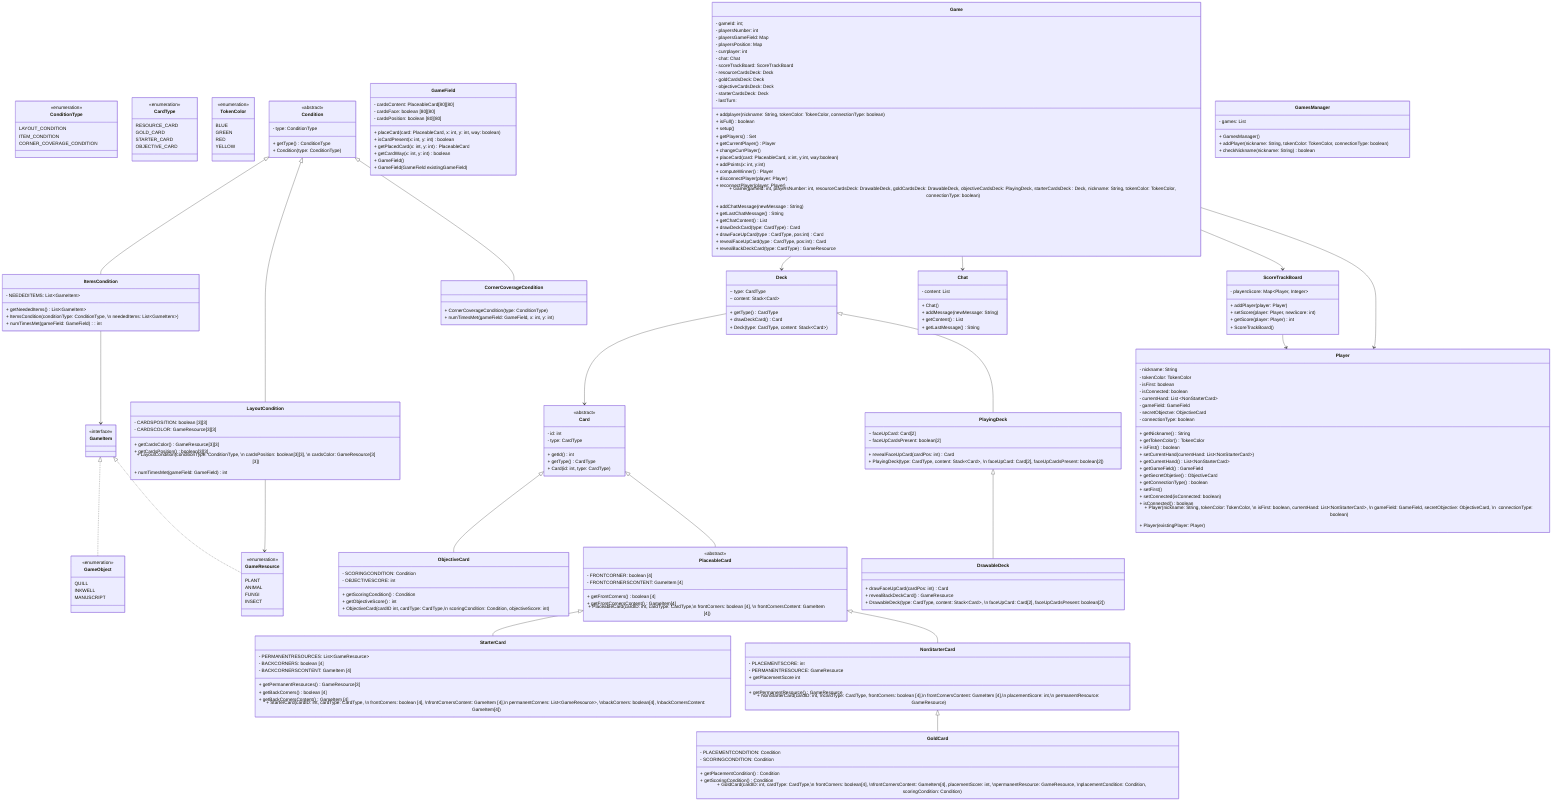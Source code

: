 classDiagram

    %% --------------------------------
    %% Enumerations
    %% --------------------------------

    class ConditionType {
        <<enumeration>>
        LAYOUT_CONDITION
        ITEM_CONDITION
        CORNER_COVERAGE_CONDITION
    }
    class CardType {
        <<enumeration>>
        RESOURCE_CARD
        GOLD_CARD
        STARTER_CARD
        OBJECTIVE_CARD
    }
    class TokenColor {
        <<enumeration>>
        BLUE
        GREEN
        RED
        YELLOW
    }
    class GameItem {
        <<interface>>
    }
    class GameObject {
        <<enumeration>>
        QUILL
        INKWELL
        MANUSCRIPT
    }
    class GameResource {
        <<enumeration>>
        PLANT
        ANIMAL
        FUNGI
        INSECT
    }
    GameItem <|.. GameResource
    GameItem <|.. GameObject

    %% --------------------------------
    %% Cards
    %% --------------------------------
    class Card {
        <<abstract>>
        - id: int
        - type: CardType
        + getId() int
        + getType() CardType
        + Card (id: int, type: CardType)
    }
    class ObjectiveCard {
        - SCORINGCONDITION: Condition
        - OBJECTIVESCORE: int
        + getScoringCondition() Condition
        + getObjectiveScore() int
        + ObjectiveCard(cardID int, cardType: CardType,\n scoringCondition: Condition, objectiveScore: int)
    }
    Card <|-- ObjectiveCard
    class PlaceableCard {
        <<abstract>>
        - FRONTCORNER: boolean [4]
        - FRONTCORNERSCONTENT: GameItem [4]
        + getFrontCorners() boolean [4]
        + getFrontCornersContent() GameItem[4]
        + PlaceableCard (cardID: int, cardType: CardType,\n frontCorners: boolean [4], \n frontCornersContent: GameItem [4])
    }
    Card <|-- PlaceableCard
    class StarterCard {
        - PERMANENTRESOURCES: List~GameResource~
        - BACKCORNERS: boolean [4]
        - BACKCORNERSCONTENT: GameItem [4]
        + getPermanentResources() GameResource[3]
        + getBackCorners() boolean [4]
        + getBackCornersContent() GameItem [4]
        + StarterCard(cardID: int, cardType: CardType, \n frontCorners: boolean [4], \nfrontCornersContent: GameItem [4],\n permanentCorners: List~GameResource~, \nbackCorners: boolean[4], \nbackCornersContent: GameItem[4])
    }
    PlaceableCard <|-- StarterCard
    class NonStarterCard {
        - PLACEMENTSCORE: int
        - PERMANENTRESOURCE: GameResource
        + getPermanentResource() GameResource
        + getPlacementScore int
        + NonStarterCard(cardID: int, \ncardType: CardType, frontCorners: boolean [4],\n frontCornersContent: GameItem [4],\n placementScore: int,\n permanentResource: GameResource)
    }
    PlaceableCard <|-- NonStarterCard
    class GoldCard {
        - PLACEMENTCONDITION: Condition
        - SCORINGCONDITION: Condition
        + getPlacementCondition() Condition
        + getScoringCondition() Condition
        + GoldCard(cardID: int, cardType: CardType,\n frontCorners: boolean[4], \nfrontCornersContent: GameItem[4], placementScore: int, \npermanentResource: GameResource, \nplacementCondition: Condition, scoringCondition: Condition)
    }
    NonStarterCard <|-- GoldCard

    %% --------------------------------
    %% Decks
    %% --------------------------------
    Deck <|-- PlayingDeck
    PlayingDeck <|-- DrawableDeck
    Deck --> Card
    class Deck{
        ~ type: CardType
        ~ content: Stack~Card~
        + getType() CardType
        + drawDeckCard() Card
        + Deck(type: CardType, content: Stack~Card~)
    }
    class PlayingDeck{
        ~ faceUpCard: Card[2]
        ~ faceUpCardsPresent: boolean[2]
        + revealFaceUpCard(cardPos: int) Card
        + PlayingDeck(type: CardType, content: Stack~Card~, \n faceUpCard: Card[2], faceUpCardsPresent: boolean[2])
    }
    class DrawableDeck{
        + drawFaceUpCard(cardPos: int) Card
        + revealBackDeckCard() GameResource
        + DrawableDeck(type: CardType, content: Stack~Card~, \n faceUpCard: Card[2], faceUpCardsPresent: boolean[2])
    }

    %% --------------------------------
    %% Conditions
    %% --------------------------------
    class Condition {
        <<abstract>>
        - type: ConditionType
        + getType() ConditionType
        + Condition(type: ConditionType)
    }
    LayoutCondition --> GameResource
    class LayoutCondition {
        - CARDSPOSITION: boolean [3][3]
        - CARDSCOLOR: GameResource[3][3]
        + getCardsColor() GameResource[3][3]
        + getCardsPosition() boolean[3][3]
        + LayoutCondition(conditionType: ConditionType, \n cardsPosition: boolean[3][3], \n cardsColor: GameResource[3][3])
        + numTimesMet(gameField: GameField) int
    }
    ItemsCondition --> GameItem
    class ItemsCondition {
        - NEEDEDITEMS: List~GameItem~
        + getNeededItems() List~GameItem~
        + ItemsCondition(conditionType: ConditionType, \n neededItems: List~GameItem~)
        + numTimesMet(gameField: GameField): int
    }
    class CornerCoverageCondition {
        + CornerCoverageCondition(type: ConditionType)
        + numTimesMet(gameField: GameField, x: int, y: int)

    }


    class GameField {
        - cardsContent: PlaceableCard[80][80]
        - cardsFace: boolean [80][80]
        - cardsPosition: boolean [80][80]
        + placeCard(card: PlaceableCard, x: int, y: int, way: boolean)
        + isCardPresent(x: int, y: int) boolean
        + getPlacedCard(x: int, y: int) PlaceableCard
        + getCardWay(x: int, y: int) boolean
        + GameField()
        + GameField(GameField existingGameField)
    }
    ScoreTrackBoard --> Player
    class ScoreTrackBoard {
        - playersScore: Map~Player, Integer~
        + addPlayer(player: Player)
        + setScore(player: Player, newScore: int)
        + getScore(player: Player) int
        + ScoreTrackBoard()
    }
    Game --> Deck
    Game --> ScoreTrackBoard
    Game --> Player
    Game --> Chat
    class Game {
        - gameId: int;
        - playersNumber: int
        - playersGameField: Map<Player, GameField>
        - playersPosition: Map<Integer, Player>
        - currplayer: int
        - chat: Chat
        - scoreTrackBoard: ScoreTrackBoard
        - resourceCardsDeck: Deck
        - goldCardsDeck: Deck
        - objectiveCardsDeck: Deck
        - starterCardsDeck: Deck
        - lastTurn:
        + addplayer(nickname: String, tokenColor: TokenColor, connectionType: boolean)
        + isFull() boolean
        + setup()
        + getPlayers() Set<Player>
        + getCurrentPlayer() Player
        + changeCurrPlayer()
        + placeCard(card: PlaceableCard, x:int, y:int, way:boolean)
        + addPoints(x: int, y:int)
        + computeWinner() Player
        + disconnectPlayer(player: Player)
        + reconnectPlayer(player: Player)
        + Game(gameId: int, playersNumber: int, resourceCardsDeck: DrawableDeck, goldCardsDeck: DrawableDeck, objectiveCardsDeck: PlayingDeck, starterCardsDeck : Deck, nickname: String, tokenColor: TokenColor, connectionType: boolean)
        + addChatMessage(newMessage : String)
        + getLastChatMessage() String
        + getChatContent() List<String>
        + drawDeckCard(type: CardType) Card
        + drawFaceUpCard(type : CardType, pos:int) Card
        + revealFaceUpCard(type : CardType, pos:int) Card
        + revealBackDeckCard(type: CardType) GameResource
    }
    Condition <|-- LayoutCondition
    Condition <|-- ItemsCondition
    Condition <|-- CornerCoverageCondition
    class Player {
        - nickname: String
        - tokenColor: TokenColor
        - isFirst: boolean
        - isConnected: boolean
        - currentHand: List ~NonStarterCard~
        - gameField: GameField
        - secretObjectve: ObjectiveCard
        - connectionType: boolean
        + getNickname() String
        + getTokenColor() TokenColor
        + isFirst() boolean
        + setCurrentHand(currentHand: List~NonStarterCard~)
        + getCurrentHand() List~NonStarterCard~
        + getGameField() GameField
        + getSecretObjetive() ObjectiveCard
        + getConnectionType() boolean
        + setFirst()
        + setConnected(isConnected: boolean)
        + isConnected() boolean
        + Player(nickname: String, tokenColor: TokenColor, \n isFirst: boolean, currentHand: List~NonStarterCard~, \n gameField: GameField, secretObjective: ObjectiveCard, \n  connectionType: boolean)
        + Player(existingPlayer: Player)
    }
    class GamesManager {
        - games: List<Games>
        + GamesManager()
        + addPlayer(nickname: String, tokenColor: TokenColor, connectionType: boolean )
        + checkNickname(nickname: String) boolean
    }
    class Chat {
        - content: List<String>
        + Chat()
        + addMessage(newMessage: String)
        + getContent() List<String>
        + getLastMessage() String
    }